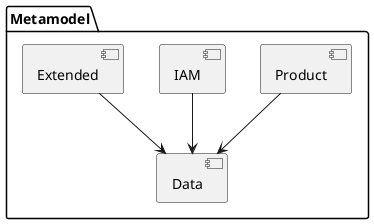 @startuml
package Metamodel {
  [Product] as prod
  [Data] as data
  [IAM] as iam
  [Extended] as ext
}


prod --> data
iam --> data
ext --> data
@enduml